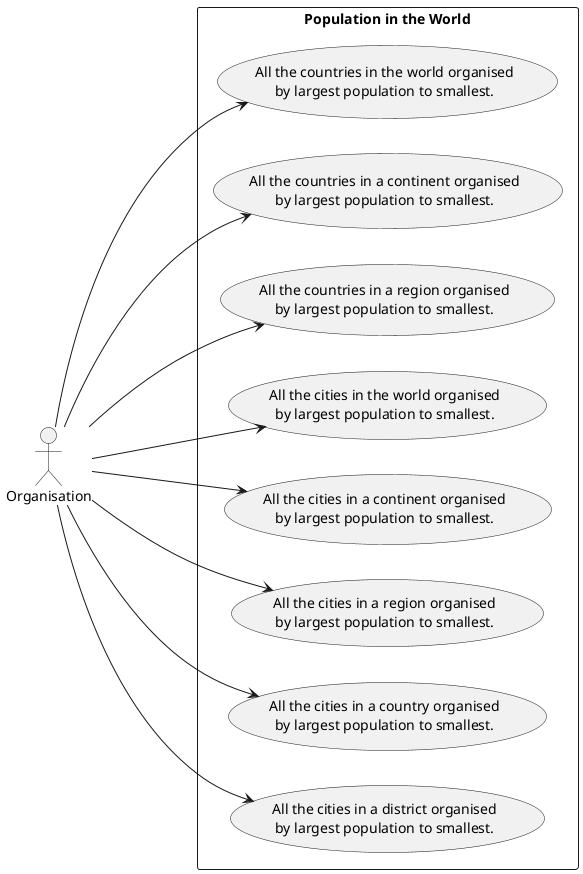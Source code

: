 @startuml
left to right direction
actor Org as "Organisation"

rectangle "Population in the World" {
    usecase UC1 as "All the countries in the world organised
    by largest population to smallest."
    usecase UC2 as "All the countries in a continent organised
    by largest population to smallest."
    usecase UC3 as "All the countries in a region organised
    by largest population to smallest."
    usecase UC4 as "All the cities in the world organised
    by largest population to smallest."
    usecase UC5 as "All the cities in a continent organised
    by largest population to smallest."
    usecase UC6 as "All the cities in a region organised
    by largest population to smallest."
    usecase UC7 as "All the cities in a country organised
    by largest population to smallest."
    usecase UC8 as "All the cities in a district organised
    by largest population to smallest."


    Org ---> UC1
    Org ---> UC2
    Org ---> UC3
    Org ---> UC4
    Org ---> UC5
    Org ---> UC6
    Org ---> UC7
    Org ---> UC8

}

@enduml